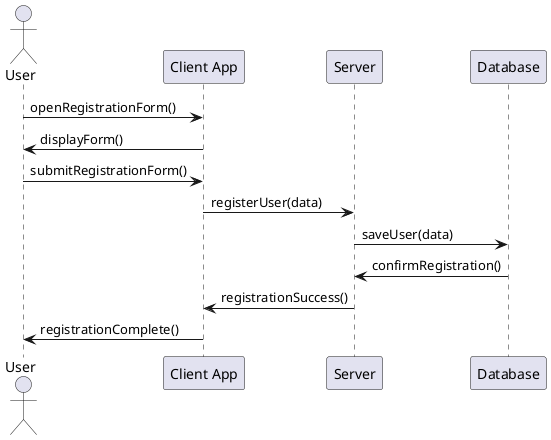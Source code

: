 @startuml
actor User
participant "Client App" as Client
participant "Server" as Server
participant "Database" as DB

User -> Client: openRegistrationForm()
Client -> User: displayForm()
User -> Client: submitRegistrationForm()
Client -> Server: registerUser(data)
Server -> DB: saveUser(data)
DB -> Server: confirmRegistration()
Server -> Client: registrationSuccess()
Client -> User: registrationComplete()
@enduml
